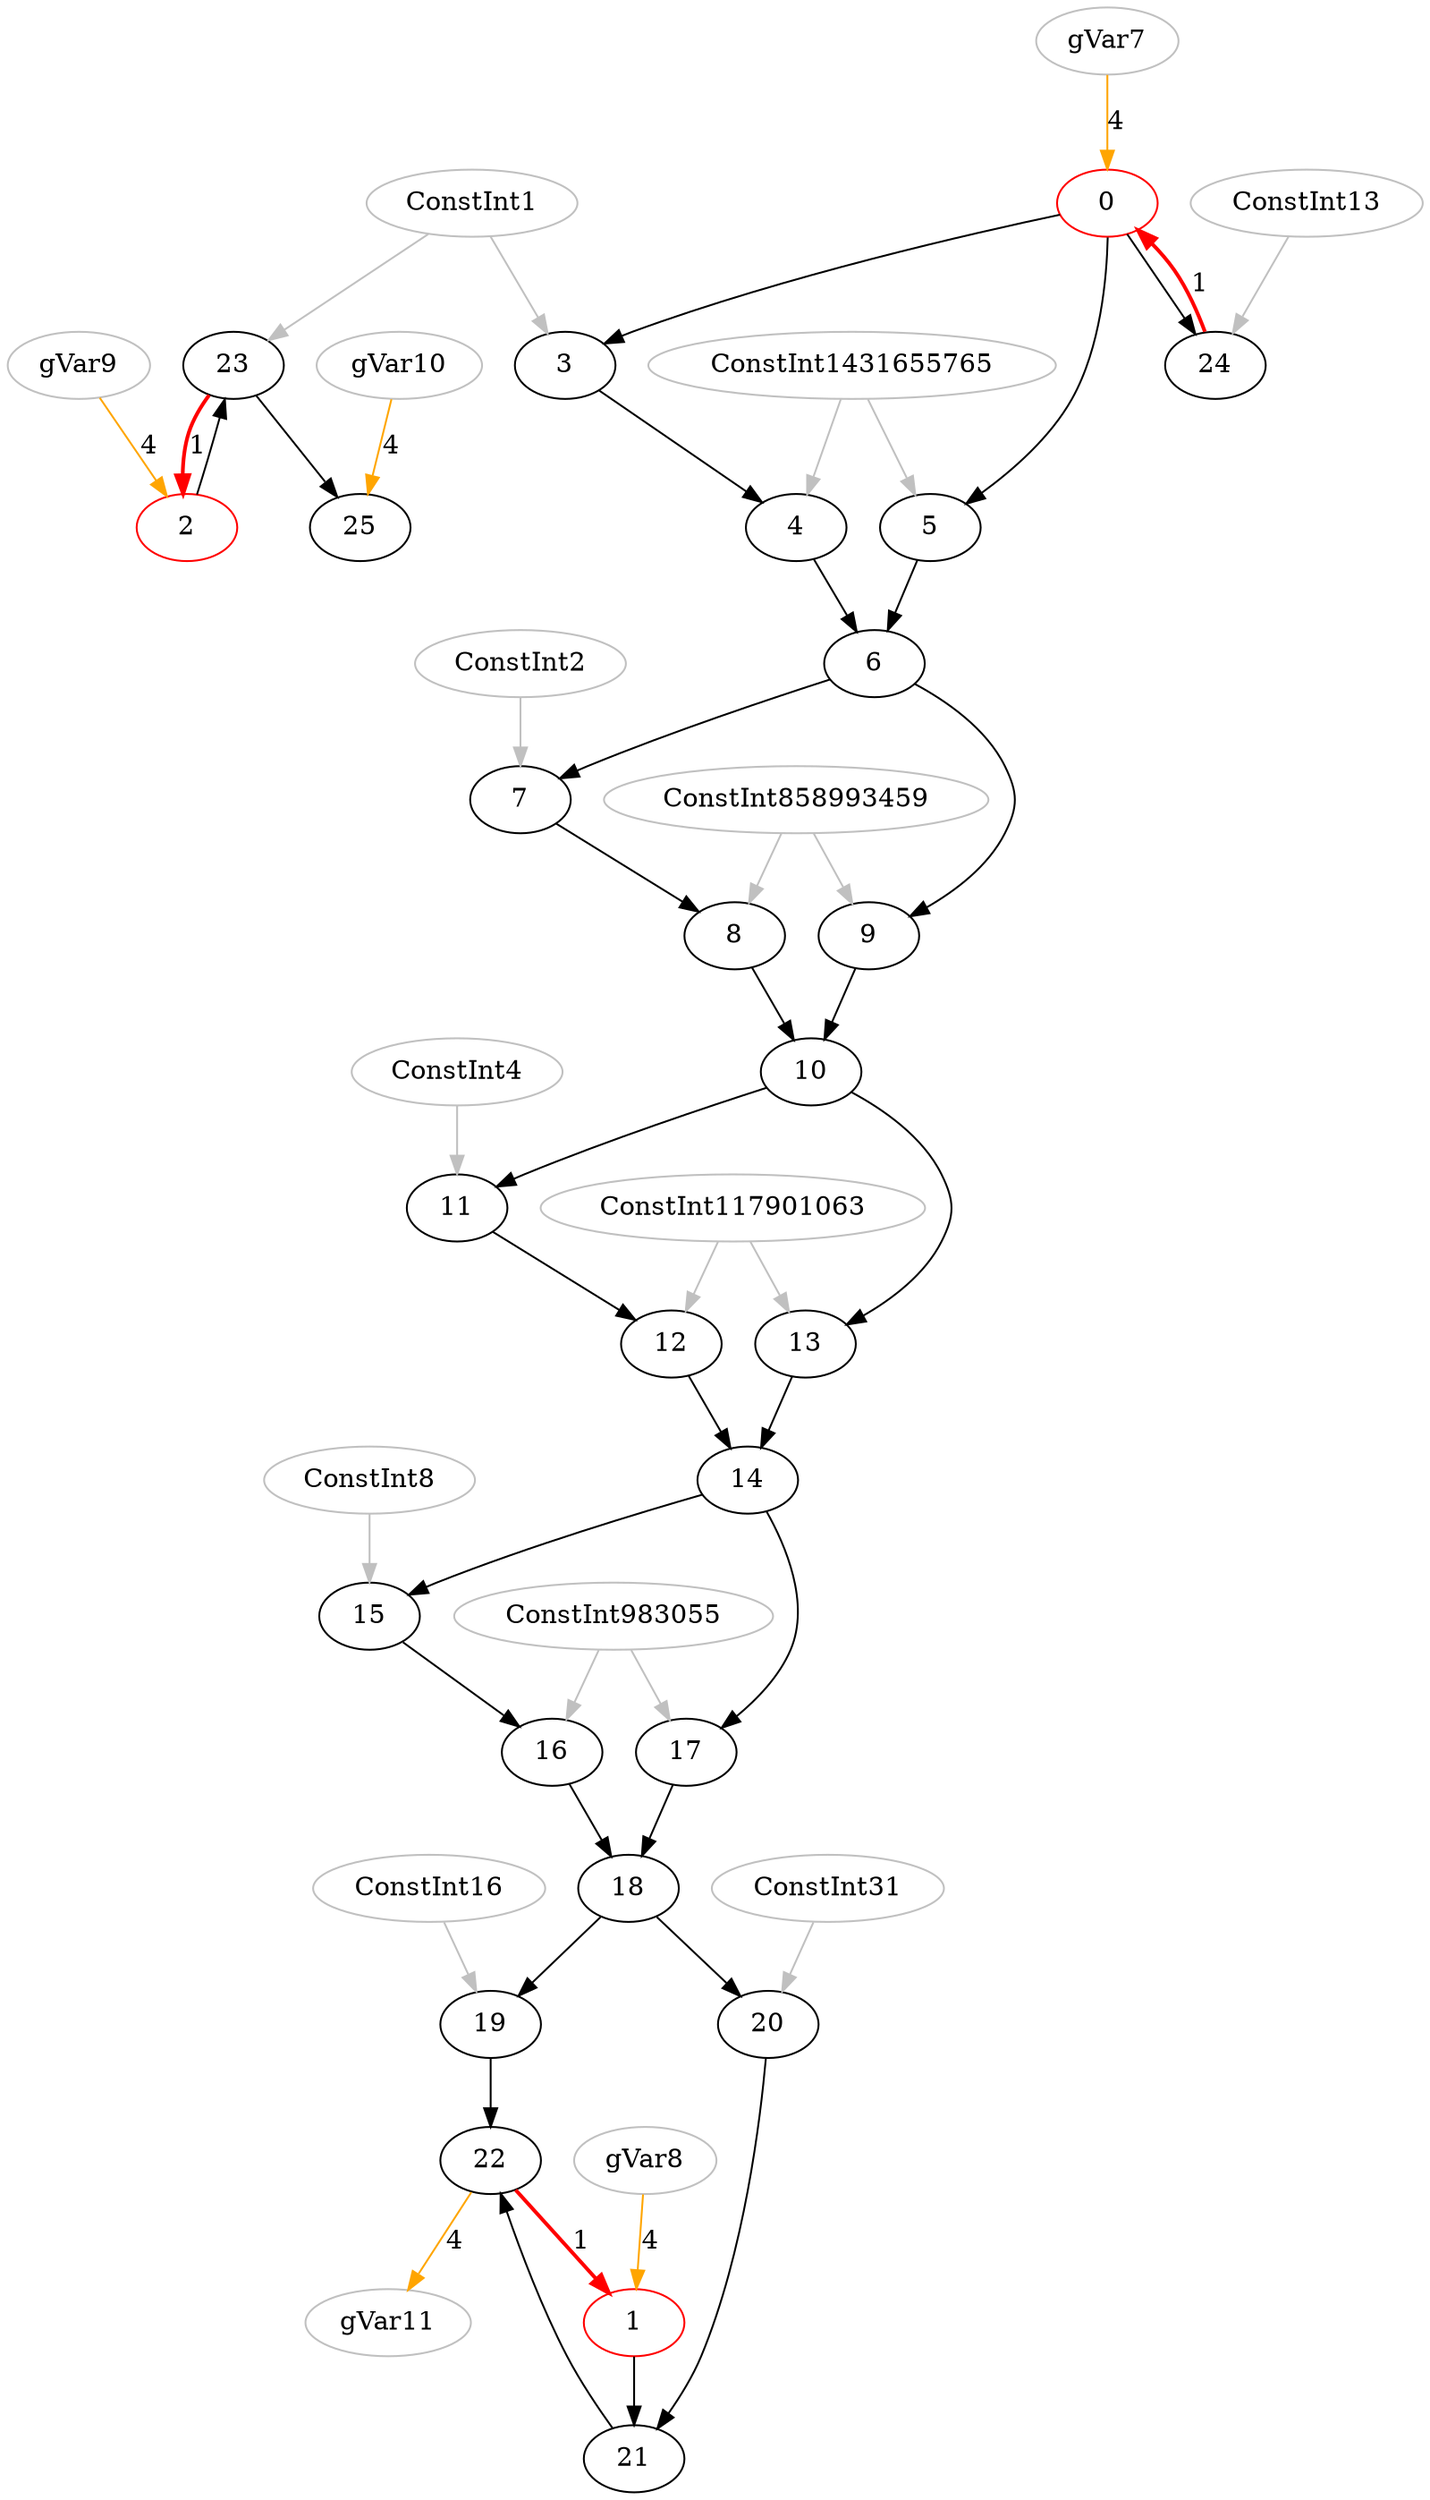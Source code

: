 digraph loop_52 { 
{
0 [color=red, label="0"];

1 [color=red, label="1"];

2 [color=red, label="2"];

3 [color=black, label="3"];

4 [color=black, label="4"];

5 [color=black, label="5"];

6 [color=black, label="6"];

7 [color=black, label="7"];

8 [color=black, label="8"];

9 [color=black, label="9"];

10 [color=black, label="10"];

11 [color=black, label="11"];

12 [color=black, label="12"];

13 [color=black, label="13"];

14 [color=black, label="14"];

15 [color=black, label="15"];

16 [color=black, label="16"];

17 [color=black, label="17"];

18 [color=black, label="18"];

19 [color=black, label="19"];

20 [color=black, label="20"];

21 [color=black, label="21"];

22 [color=black, label="22"];

23 [color=black, label="23"];

24 [color=black, label="24"];

25 [color=black, label="25"];

26 [color=gray, label="gVar7"];

29 [color=gray, label="gVar8"];

32 [color=gray, label="gVar9"];

35 [color=gray, label="ConstInt1"];

36 [color=gray, label="ConstInt1431655765"];

37 [color=gray, label="ConstInt2"];

38 [color=gray, label="ConstInt858993459"];

39 [color=gray, label="ConstInt4"];

40 [color=gray, label="ConstInt117901063"];

41 [color=gray, label="ConstInt8"];

42 [color=gray, label="ConstInt983055"];

43 [color=gray, label="ConstInt16"];

44 [color=gray, label="ConstInt31"];

45 [color=gray, label="ConstInt13"];

46 [color=gray, label="gVar10"];

149 [color=gray, label="gVar11"];
24 -> 0 [style=bold, color=red, label=1] 
26 -> 0 [color=orange, label=4] 
22 -> 1 [style=bold, color=red, label=1] 
29 -> 1 [color=orange, label=4] 
23 -> 2 [style=bold, color=red, label=1] 
32 -> 2 [color=orange, label=4] 
0 -> 3
35 -> 3 [color=gray]
3 -> 4
36 -> 4 [color=gray]
0 -> 5
36 -> 5 [color=gray]
4 -> 6
5 -> 6
6 -> 7
37 -> 7 [color=gray]
7 -> 8
38 -> 8 [color=gray]
6 -> 9
38 -> 9 [color=gray]
8 -> 10
9 -> 10
10 -> 11
39 -> 11 [color=gray]
11 -> 12
40 -> 12 [color=gray]
10 -> 13
40 -> 13 [color=gray]
12 -> 14
13 -> 14
14 -> 15
41 -> 15 [color=gray]
15 -> 16
42 -> 16 [color=gray]
14 -> 17
42 -> 17 [color=gray]
16 -> 18
17 -> 18
18 -> 19
43 -> 19 [color=gray]
18 -> 20
44 -> 20 [color=gray]
20 -> 21
1 -> 21
21 -> 22
19 -> 22
2 -> 23
35 -> 23 [color=gray]
0 -> 24
45 -> 24 [color=gray]
23 -> 25
46 -> 25 [color=orange, label=4] 
22 -> 149 [color=orange, label=4] 

}

}